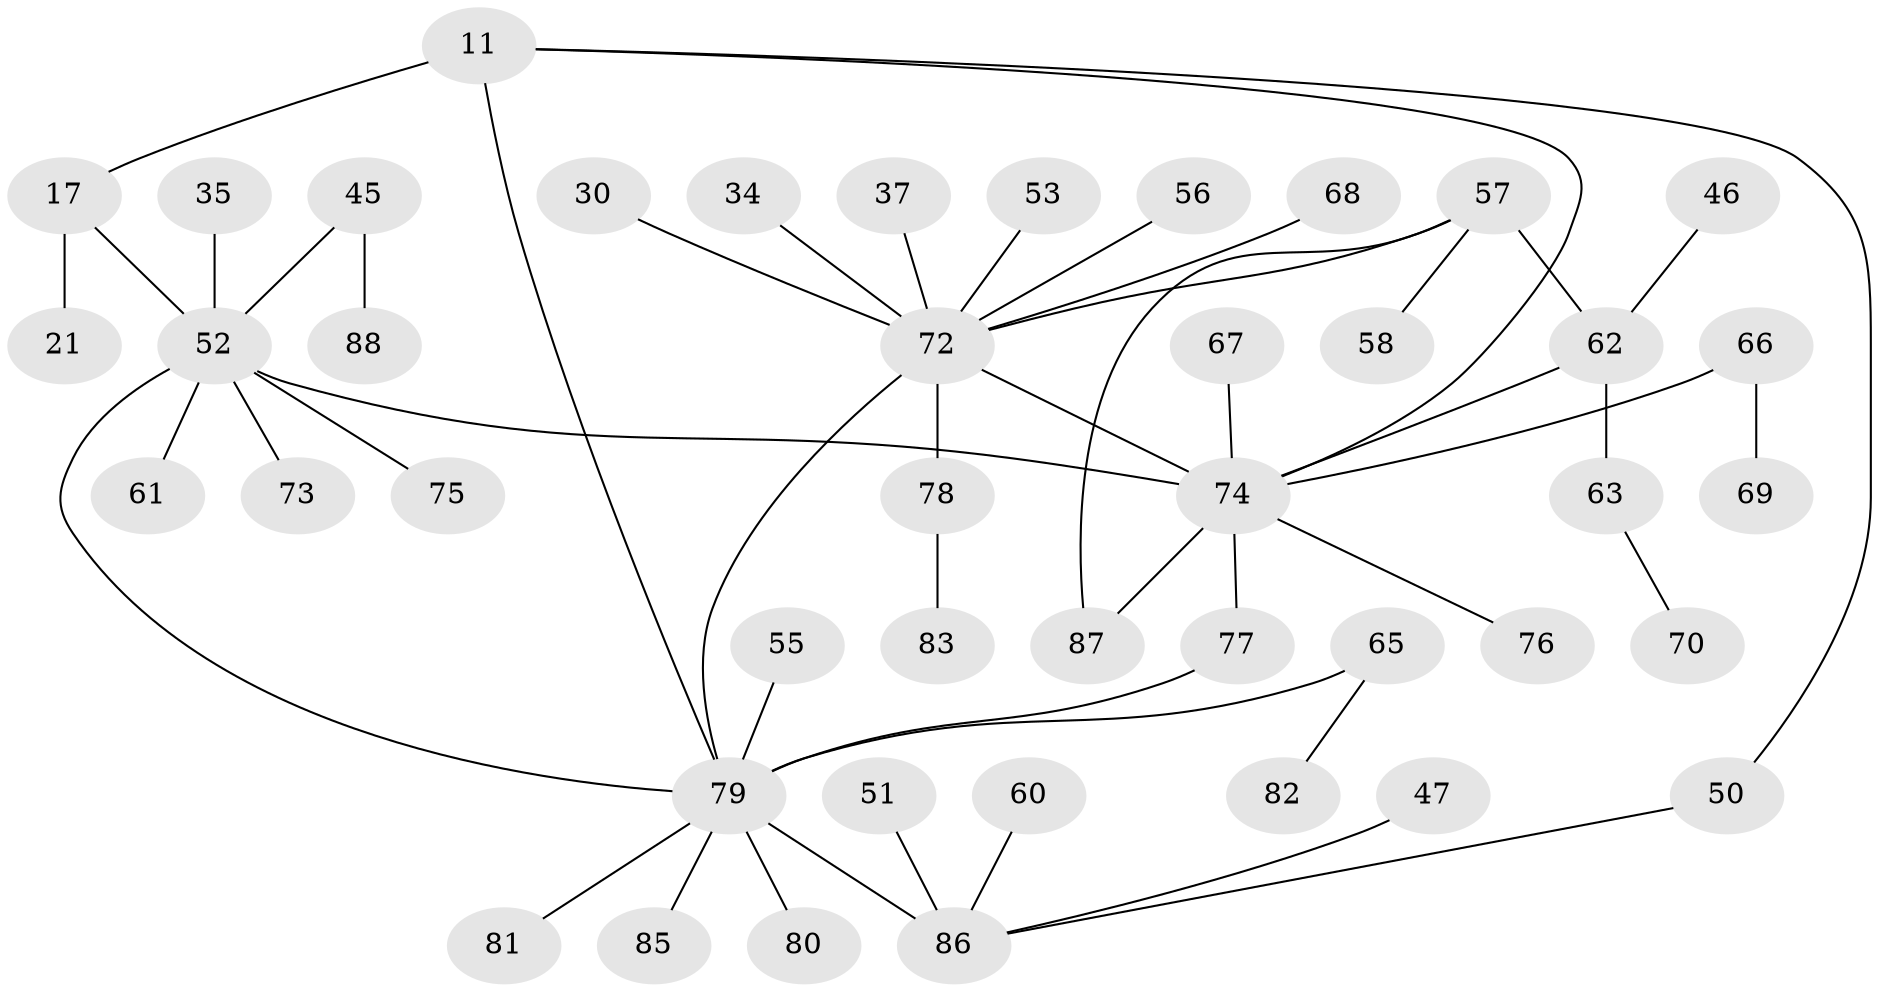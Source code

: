 // original degree distribution, {8: 0.011363636363636364, 2: 0.32954545454545453, 4: 0.07954545454545454, 5: 0.045454545454545456, 7: 0.011363636363636364, 6: 0.03409090909090909, 1: 0.3522727272727273, 3: 0.13636363636363635}
// Generated by graph-tools (version 1.1) at 2025/45/03/04/25 21:45:56]
// undirected, 44 vertices, 50 edges
graph export_dot {
graph [start="1"]
  node [color=gray90,style=filled];
  11 [super="+3"];
  17 [super="+5"];
  21;
  30;
  34;
  35;
  37;
  45;
  46;
  47;
  50 [super="+27+42"];
  51;
  52 [super="+44+48+40+28+43"];
  53 [super="+24"];
  55;
  56;
  57 [super="+14+18"];
  58;
  60;
  61;
  62 [super="+39"];
  63;
  65;
  66;
  67;
  68;
  69;
  70;
  72 [super="+16+71+59+29"];
  73;
  74 [super="+41+38+64+54"];
  75;
  76;
  77 [super="+26"];
  78;
  79 [super="+4+9+12+32"];
  80 [super="+25"];
  81;
  82;
  83;
  85;
  86 [super="+15+49+84"];
  87;
  88;
  11 -- 17 [weight=2];
  11 -- 50;
  11 -- 79;
  11 -- 74;
  17 -- 21;
  17 -- 52;
  30 -- 72;
  34 -- 72;
  35 -- 52;
  37 -- 72;
  45 -- 88;
  45 -- 52;
  46 -- 62;
  47 -- 86;
  50 -- 86;
  51 -- 86;
  52 -- 74 [weight=2];
  52 -- 79 [weight=2];
  52 -- 73;
  52 -- 75;
  52 -- 61;
  53 -- 72;
  55 -- 79;
  56 -- 72;
  57 -- 58;
  57 -- 87;
  57 -- 62 [weight=2];
  57 -- 72;
  60 -- 86;
  62 -- 63;
  62 -- 74 [weight=2];
  63 -- 70;
  65 -- 82;
  65 -- 79;
  66 -- 69;
  66 -- 74;
  67 -- 74;
  68 -- 72;
  72 -- 78;
  72 -- 79 [weight=2];
  72 -- 74;
  74 -- 76;
  74 -- 87 [weight=2];
  74 -- 77;
  77 -- 79;
  78 -- 83;
  79 -- 81;
  79 -- 85;
  79 -- 86 [weight=3];
  79 -- 80;
}

